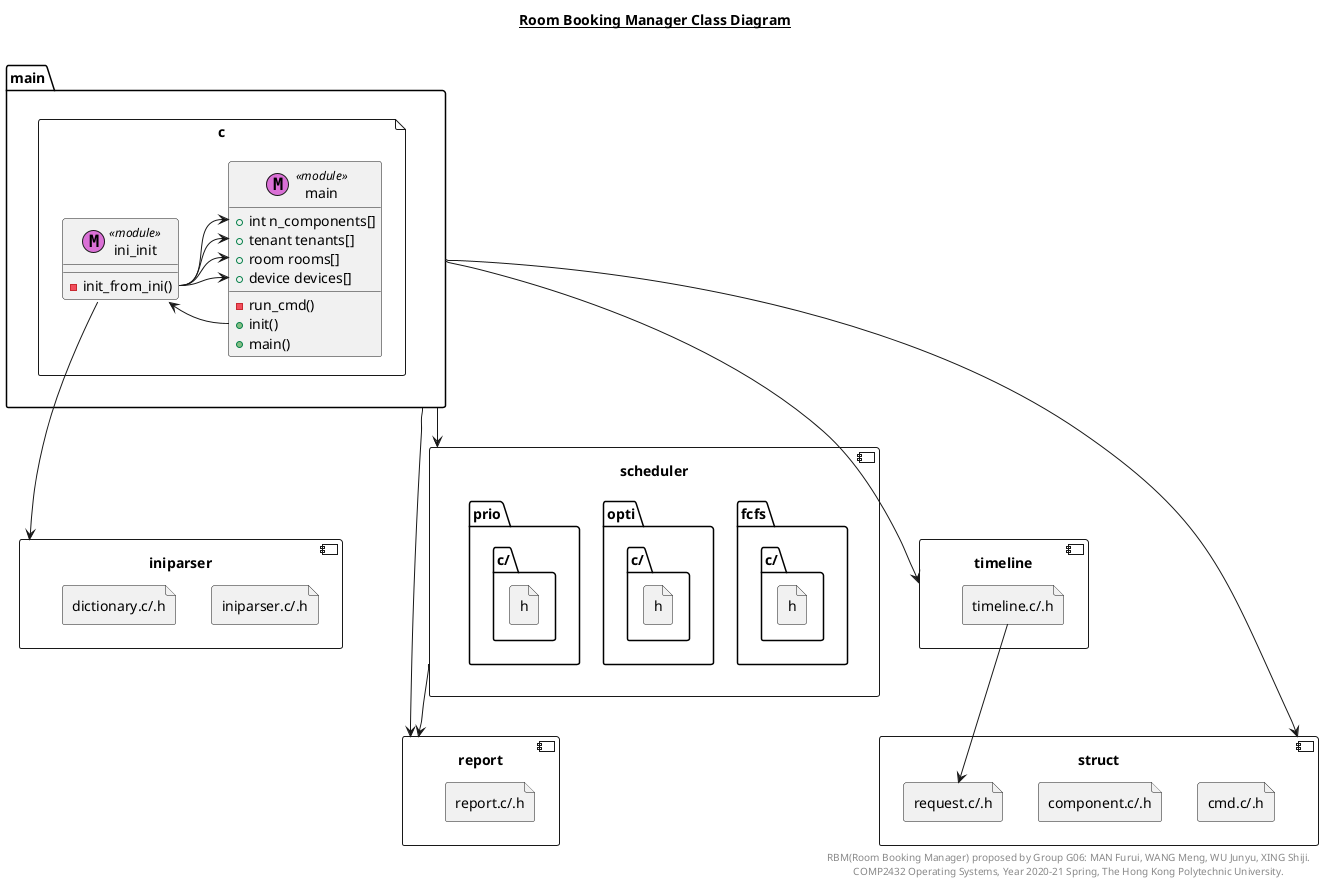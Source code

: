 @startuml
title __Room Booking Manager Class Diagram__\n

' skinparam BackgroundColor transparent

component report {
    file reportfile as "report.c/.h" {
        
    }
}
component timeline {
    file timelinefile as "timeline.c/.h" {

    }
}

component struct {
    file cmd as "cmd.c/.h" {
        
    }
    file cpnt as "component.c/.h" {

    }
    file request as "request.c/.h" {

    }
}
component scheduler {
    file fcfs.c/.h {

    }
    file opti.c/.h {

    }
    file prio.c/.h {

    }
}
component iniparser{
    file iniparserfile as "iniparser.c/.h" {

    }
    file dictonary as "dictionary.c/.h" {

    }
}
file main.c {
    class main <<(M, orchid) module>> {
        +int n_components[]
        +tenant tenants[]
        +room rooms[]
        +device devices[]

        -run_cmd()
        +init()
        +main()
    }
    class ini_init <<(M, orchid) module>> {
        -init_from_ini()
    }

    main::init -ri-> ini_init
    ini_init::init_from_ini -ri-> main::n_components
    ini_init::init_from_ini -ri-> main::tenants
    ini_init::init_from_ini -ri-> main::rooms
    ini_init::init_from_ini -ri-> main::devices
}

main --> struct
main --> timeline

main::run_cmd --> scheduler
main::run_cmd --> report

ini_init --> iniparser
timelinefile --> request
scheduler --> report

right footer
RBM(Room Booking Manager) proposed by Group G06: MAN Furui, WANG Meng, WU Junyu, XING Shiji.
COMP2432 Operating Systems, Year 2020-21 Spring, The Hong Kong Polytechnic University.
endfooter

@enduml